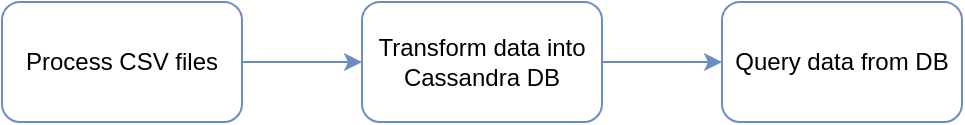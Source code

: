 <mxfile version="14.1.4" type="device"><diagram id="2KiaTtWSL1FyDyPZpSCK" name="Page-1"><mxGraphModel dx="870" dy="682" grid="1" gridSize="10" guides="1" tooltips="1" connect="1" arrows="1" fold="1" page="1" pageScale="1" pageWidth="827" pageHeight="1169" math="0" shadow="0"><root><mxCell id="0"/><mxCell id="1" parent="0"/><mxCell id="BWNQkOXvrmP-YRZab-Ib-4" value="" style="edgeStyle=orthogonalEdgeStyle;rounded=0;orthogonalLoop=1;jettySize=auto;html=1;fillColor=#dae8fc;strokeColor=#6c8ebf;" edge="1" parent="1" source="BWNQkOXvrmP-YRZab-Ib-1" target="BWNQkOXvrmP-YRZab-Ib-2"><mxGeometry relative="1" as="geometry"/></mxCell><mxCell id="BWNQkOXvrmP-YRZab-Ib-1" value="Process CSV files" style="rounded=1;whiteSpace=wrap;html=1;strokeColor=#6c8ebf;fillColor=none;" vertex="1" parent="1"><mxGeometry x="80" y="140" width="120" height="60" as="geometry"/></mxCell><mxCell id="BWNQkOXvrmP-YRZab-Ib-5" value="" style="edgeStyle=orthogonalEdgeStyle;rounded=0;orthogonalLoop=1;jettySize=auto;html=1;fillColor=#dae8fc;strokeColor=#6c8ebf;" edge="1" parent="1" source="BWNQkOXvrmP-YRZab-Ib-2" target="BWNQkOXvrmP-YRZab-Ib-3"><mxGeometry relative="1" as="geometry"/></mxCell><mxCell id="BWNQkOXvrmP-YRZab-Ib-2" value="Transform data into Cassandra DB" style="rounded=1;whiteSpace=wrap;html=1;strokeColor=#6c8ebf;fillColor=none;" vertex="1" parent="1"><mxGeometry x="260" y="140" width="120" height="60" as="geometry"/></mxCell><mxCell id="BWNQkOXvrmP-YRZab-Ib-3" value="Query&amp;nbsp;data from DB" style="rounded=1;whiteSpace=wrap;html=1;strokeColor=#6c8ebf;fillColor=none;" vertex="1" parent="1"><mxGeometry x="440" y="140" width="120" height="60" as="geometry"/></mxCell></root></mxGraphModel></diagram></mxfile>